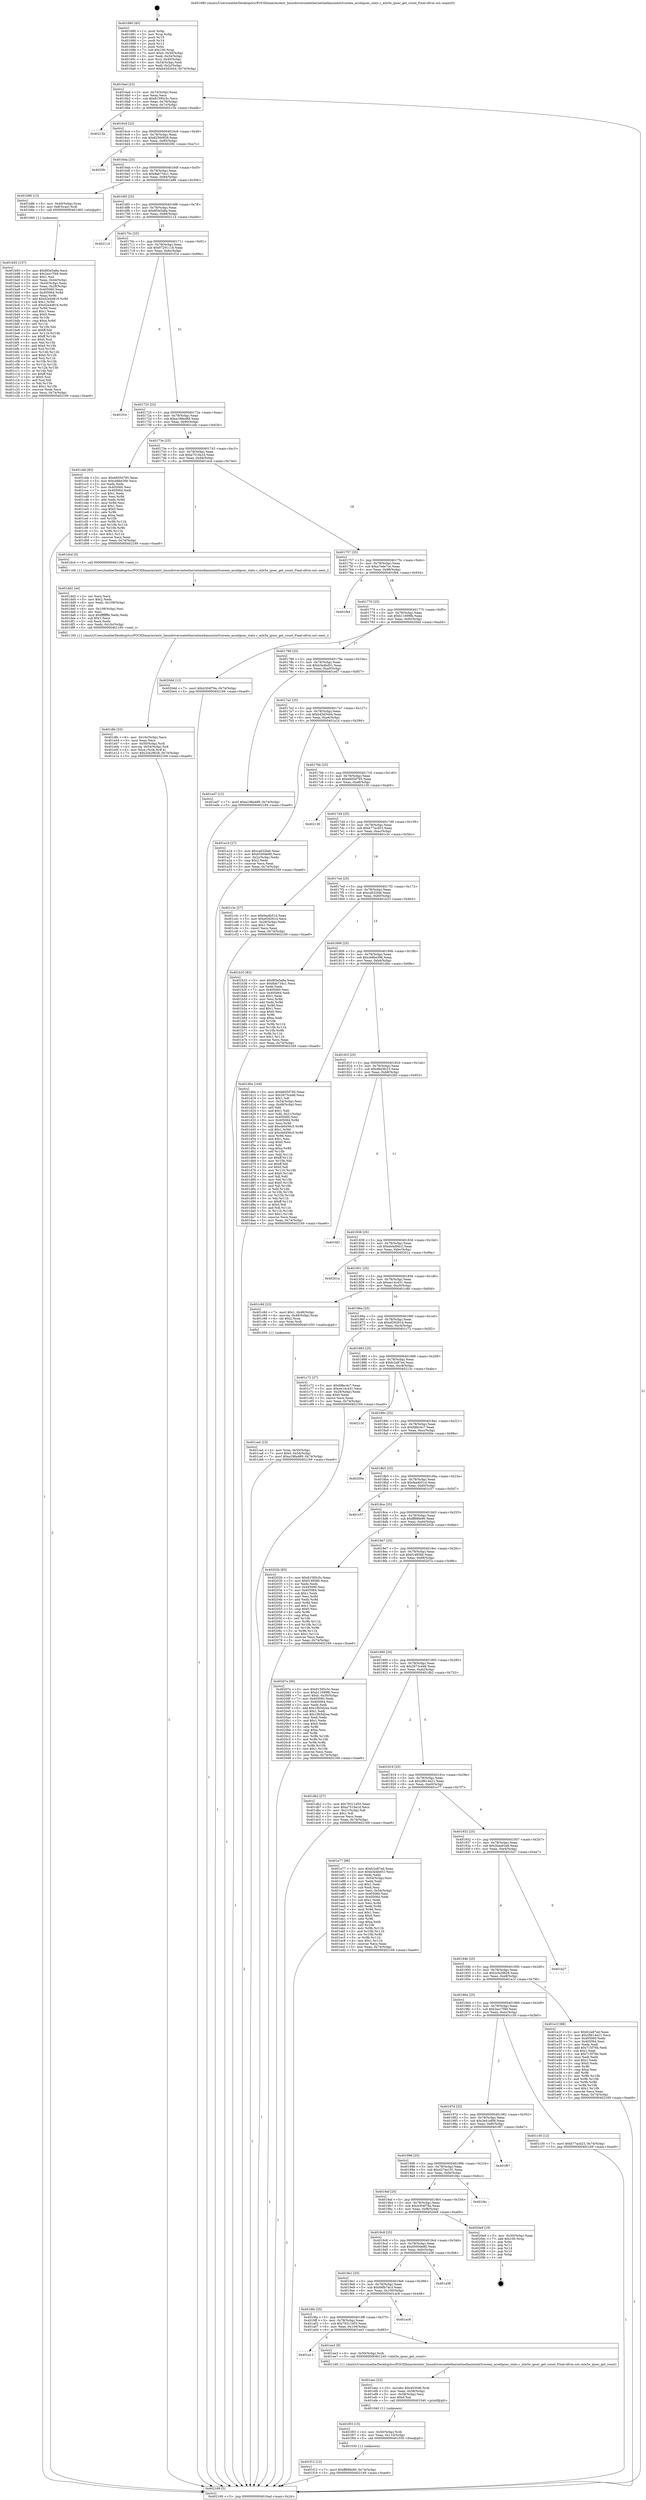 digraph "0x401680" {
  label = "0x401680 (/mnt/c/Users/mathe/Desktop/tcc/POCII/binaries/extr_linuxdriversnetethernetmellanoxmlx5coreen_accelipsec_stats.c_mlx5e_ipsec_get_count_Final-ollvm.out::main(0))"
  labelloc = "t"
  node[shape=record]

  Entry [label="",width=0.3,height=0.3,shape=circle,fillcolor=black,style=filled]
  "0x4016ad" [label="{
     0x4016ad [23]\l
     | [instrs]\l
     &nbsp;&nbsp;0x4016ad \<+3\>: mov -0x74(%rbp),%eax\l
     &nbsp;&nbsp;0x4016b0 \<+2\>: mov %eax,%ecx\l
     &nbsp;&nbsp;0x4016b2 \<+6\>: sub $0x81595c5c,%ecx\l
     &nbsp;&nbsp;0x4016b8 \<+3\>: mov %eax,-0x78(%rbp)\l
     &nbsp;&nbsp;0x4016bb \<+3\>: mov %ecx,-0x7c(%rbp)\l
     &nbsp;&nbsp;0x4016be \<+6\>: je 000000000040215b \<main+0xadb\>\l
  }"]
  "0x40215b" [label="{
     0x40215b\l
  }", style=dashed]
  "0x4016c4" [label="{
     0x4016c4 [22]\l
     | [instrs]\l
     &nbsp;&nbsp;0x4016c4 \<+5\>: jmp 00000000004016c9 \<main+0x49\>\l
     &nbsp;&nbsp;0x4016c9 \<+3\>: mov -0x78(%rbp),%eax\l
     &nbsp;&nbsp;0x4016cc \<+5\>: sub $0x82560828,%eax\l
     &nbsp;&nbsp;0x4016d1 \<+3\>: mov %eax,-0x80(%rbp)\l
     &nbsp;&nbsp;0x4016d4 \<+6\>: je 00000000004020fc \<main+0xa7c\>\l
  }"]
  Exit [label="",width=0.3,height=0.3,shape=circle,fillcolor=black,style=filled,peripheries=2]
  "0x4020fc" [label="{
     0x4020fc\l
  }", style=dashed]
  "0x4016da" [label="{
     0x4016da [25]\l
     | [instrs]\l
     &nbsp;&nbsp;0x4016da \<+5\>: jmp 00000000004016df \<main+0x5f\>\l
     &nbsp;&nbsp;0x4016df \<+3\>: mov -0x78(%rbp),%eax\l
     &nbsp;&nbsp;0x4016e2 \<+5\>: sub $0x8ab734c1,%eax\l
     &nbsp;&nbsp;0x4016e7 \<+6\>: mov %eax,-0x84(%rbp)\l
     &nbsp;&nbsp;0x4016ed \<+6\>: je 0000000000401b86 \<main+0x506\>\l
  }"]
  "0x401f12" [label="{
     0x401f12 [12]\l
     | [instrs]\l
     &nbsp;&nbsp;0x401f12 \<+7\>: movl $0xff888e90,-0x74(%rbp)\l
     &nbsp;&nbsp;0x401f19 \<+5\>: jmp 0000000000402169 \<main+0xae9\>\l
  }"]
  "0x401b86" [label="{
     0x401b86 [13]\l
     | [instrs]\l
     &nbsp;&nbsp;0x401b86 \<+4\>: mov -0x40(%rbp),%rax\l
     &nbsp;&nbsp;0x401b8a \<+4\>: mov 0x8(%rax),%rdi\l
     &nbsp;&nbsp;0x401b8e \<+5\>: call 0000000000401060 \<atoi@plt\>\l
     | [calls]\l
     &nbsp;&nbsp;0x401060 \{1\} (unknown)\l
  }"]
  "0x4016f3" [label="{
     0x4016f3 [25]\l
     | [instrs]\l
     &nbsp;&nbsp;0x4016f3 \<+5\>: jmp 00000000004016f8 \<main+0x78\>\l
     &nbsp;&nbsp;0x4016f8 \<+3\>: mov -0x78(%rbp),%eax\l
     &nbsp;&nbsp;0x4016fb \<+5\>: sub $0x8f3e5a8a,%eax\l
     &nbsp;&nbsp;0x401700 \<+6\>: mov %eax,-0x88(%rbp)\l
     &nbsp;&nbsp;0x401706 \<+6\>: je 0000000000402114 \<main+0xa94\>\l
  }"]
  "0x401f03" [label="{
     0x401f03 [15]\l
     | [instrs]\l
     &nbsp;&nbsp;0x401f03 \<+4\>: mov -0x50(%rbp),%rdi\l
     &nbsp;&nbsp;0x401f07 \<+6\>: mov %eax,-0x110(%rbp)\l
     &nbsp;&nbsp;0x401f0d \<+5\>: call 0000000000401030 \<free@plt\>\l
     | [calls]\l
     &nbsp;&nbsp;0x401030 \{1\} (unknown)\l
  }"]
  "0x402114" [label="{
     0x402114\l
  }", style=dashed]
  "0x40170c" [label="{
     0x40170c [25]\l
     | [instrs]\l
     &nbsp;&nbsp;0x40170c \<+5\>: jmp 0000000000401711 \<main+0x91\>\l
     &nbsp;&nbsp;0x401711 \<+3\>: mov -0x78(%rbp),%eax\l
     &nbsp;&nbsp;0x401714 \<+5\>: sub $0x97291118,%eax\l
     &nbsp;&nbsp;0x401719 \<+6\>: mov %eax,-0x8c(%rbp)\l
     &nbsp;&nbsp;0x40171f \<+6\>: je 0000000000401f1e \<main+0x89e\>\l
  }"]
  "0x401eec" [label="{
     0x401eec [23]\l
     | [instrs]\l
     &nbsp;&nbsp;0x401eec \<+10\>: movabs $0x4030d6,%rdi\l
     &nbsp;&nbsp;0x401ef6 \<+3\>: mov %eax,-0x58(%rbp)\l
     &nbsp;&nbsp;0x401ef9 \<+3\>: mov -0x58(%rbp),%esi\l
     &nbsp;&nbsp;0x401efc \<+2\>: mov $0x0,%al\l
     &nbsp;&nbsp;0x401efe \<+5\>: call 0000000000401040 \<printf@plt\>\l
     | [calls]\l
     &nbsp;&nbsp;0x401040 \{1\} (unknown)\l
  }"]
  "0x401f1e" [label="{
     0x401f1e\l
  }", style=dashed]
  "0x401725" [label="{
     0x401725 [25]\l
     | [instrs]\l
     &nbsp;&nbsp;0x401725 \<+5\>: jmp 000000000040172a \<main+0xaa\>\l
     &nbsp;&nbsp;0x40172a \<+3\>: mov -0x78(%rbp),%eax\l
     &nbsp;&nbsp;0x40172d \<+5\>: sub $0xa198a489,%eax\l
     &nbsp;&nbsp;0x401732 \<+6\>: mov %eax,-0x90(%rbp)\l
     &nbsp;&nbsp;0x401738 \<+6\>: je 0000000000401cbb \<main+0x63b\>\l
  }"]
  "0x401a13" [label="{
     0x401a13\l
  }", style=dashed]
  "0x401cbb" [label="{
     0x401cbb [83]\l
     | [instrs]\l
     &nbsp;&nbsp;0x401cbb \<+5\>: mov $0xb605d785,%eax\l
     &nbsp;&nbsp;0x401cc0 \<+5\>: mov $0xcb8be39b,%ecx\l
     &nbsp;&nbsp;0x401cc5 \<+2\>: xor %edx,%edx\l
     &nbsp;&nbsp;0x401cc7 \<+7\>: mov 0x405060,%esi\l
     &nbsp;&nbsp;0x401cce \<+7\>: mov 0x405064,%edi\l
     &nbsp;&nbsp;0x401cd5 \<+3\>: sub $0x1,%edx\l
     &nbsp;&nbsp;0x401cd8 \<+3\>: mov %esi,%r8d\l
     &nbsp;&nbsp;0x401cdb \<+3\>: add %edx,%r8d\l
     &nbsp;&nbsp;0x401cde \<+4\>: imul %r8d,%esi\l
     &nbsp;&nbsp;0x401ce2 \<+3\>: and $0x1,%esi\l
     &nbsp;&nbsp;0x401ce5 \<+3\>: cmp $0x0,%esi\l
     &nbsp;&nbsp;0x401ce8 \<+4\>: sete %r9b\l
     &nbsp;&nbsp;0x401cec \<+3\>: cmp $0xa,%edi\l
     &nbsp;&nbsp;0x401cef \<+4\>: setl %r10b\l
     &nbsp;&nbsp;0x401cf3 \<+3\>: mov %r9b,%r11b\l
     &nbsp;&nbsp;0x401cf6 \<+3\>: and %r10b,%r11b\l
     &nbsp;&nbsp;0x401cf9 \<+3\>: xor %r10b,%r9b\l
     &nbsp;&nbsp;0x401cfc \<+3\>: or %r9b,%r11b\l
     &nbsp;&nbsp;0x401cff \<+4\>: test $0x1,%r11b\l
     &nbsp;&nbsp;0x401d03 \<+3\>: cmovne %ecx,%eax\l
     &nbsp;&nbsp;0x401d06 \<+3\>: mov %eax,-0x74(%rbp)\l
     &nbsp;&nbsp;0x401d09 \<+5\>: jmp 0000000000402169 \<main+0xae9\>\l
  }"]
  "0x40173e" [label="{
     0x40173e [25]\l
     | [instrs]\l
     &nbsp;&nbsp;0x40173e \<+5\>: jmp 0000000000401743 \<main+0xc3\>\l
     &nbsp;&nbsp;0x401743 \<+3\>: mov -0x78(%rbp),%eax\l
     &nbsp;&nbsp;0x401746 \<+5\>: sub $0xa7519a1d,%eax\l
     &nbsp;&nbsp;0x40174b \<+6\>: mov %eax,-0x94(%rbp)\l
     &nbsp;&nbsp;0x401751 \<+6\>: je 0000000000401dcd \<main+0x74d\>\l
  }"]
  "0x401ee3" [label="{
     0x401ee3 [9]\l
     | [instrs]\l
     &nbsp;&nbsp;0x401ee3 \<+4\>: mov -0x50(%rbp),%rdi\l
     &nbsp;&nbsp;0x401ee7 \<+5\>: call 0000000000401240 \<mlx5e_ipsec_get_count\>\l
     | [calls]\l
     &nbsp;&nbsp;0x401240 \{1\} (/mnt/c/Users/mathe/Desktop/tcc/POCII/binaries/extr_linuxdriversnetethernetmellanoxmlx5coreen_accelipsec_stats.c_mlx5e_ipsec_get_count_Final-ollvm.out::mlx5e_ipsec_get_count)\l
  }"]
  "0x401dcd" [label="{
     0x401dcd [5]\l
     | [instrs]\l
     &nbsp;&nbsp;0x401dcd \<+5\>: call 0000000000401160 \<next_i\>\l
     | [calls]\l
     &nbsp;&nbsp;0x401160 \{1\} (/mnt/c/Users/mathe/Desktop/tcc/POCII/binaries/extr_linuxdriversnetethernetmellanoxmlx5coreen_accelipsec_stats.c_mlx5e_ipsec_get_count_Final-ollvm.out::next_i)\l
  }"]
  "0x401757" [label="{
     0x401757 [25]\l
     | [instrs]\l
     &nbsp;&nbsp;0x401757 \<+5\>: jmp 000000000040175c \<main+0xdc\>\l
     &nbsp;&nbsp;0x40175c \<+3\>: mov -0x78(%rbp),%eax\l
     &nbsp;&nbsp;0x40175f \<+5\>: sub $0xa7ede7ce,%eax\l
     &nbsp;&nbsp;0x401764 \<+6\>: mov %eax,-0x98(%rbp)\l
     &nbsp;&nbsp;0x40176a \<+6\>: je 0000000000401fb4 \<main+0x934\>\l
  }"]
  "0x4019fa" [label="{
     0x4019fa [25]\l
     | [instrs]\l
     &nbsp;&nbsp;0x4019fa \<+5\>: jmp 00000000004019ff \<main+0x37f\>\l
     &nbsp;&nbsp;0x4019ff \<+3\>: mov -0x78(%rbp),%eax\l
     &nbsp;&nbsp;0x401a02 \<+5\>: sub $0x79311d55,%eax\l
     &nbsp;&nbsp;0x401a07 \<+6\>: mov %eax,-0x104(%rbp)\l
     &nbsp;&nbsp;0x401a0d \<+6\>: je 0000000000401ee3 \<main+0x863\>\l
  }"]
  "0x401fb4" [label="{
     0x401fb4\l
  }", style=dashed]
  "0x401770" [label="{
     0x401770 [25]\l
     | [instrs]\l
     &nbsp;&nbsp;0x401770 \<+5\>: jmp 0000000000401775 \<main+0xf5\>\l
     &nbsp;&nbsp;0x401775 \<+3\>: mov -0x78(%rbp),%eax\l
     &nbsp;&nbsp;0x401778 \<+5\>: sub $0xb11699fb,%eax\l
     &nbsp;&nbsp;0x40177d \<+6\>: mov %eax,-0x9c(%rbp)\l
     &nbsp;&nbsp;0x401783 \<+6\>: je 00000000004020dd \<main+0xa5d\>\l
  }"]
  "0x401ac8" [label="{
     0x401ac8\l
  }", style=dashed]
  "0x4020dd" [label="{
     0x4020dd [12]\l
     | [instrs]\l
     &nbsp;&nbsp;0x4020dd \<+7\>: movl $0x4304f78a,-0x74(%rbp)\l
     &nbsp;&nbsp;0x4020e4 \<+5\>: jmp 0000000000402169 \<main+0xae9\>\l
  }"]
  "0x401789" [label="{
     0x401789 [25]\l
     | [instrs]\l
     &nbsp;&nbsp;0x401789 \<+5\>: jmp 000000000040178e \<main+0x10e\>\l
     &nbsp;&nbsp;0x40178e \<+3\>: mov -0x78(%rbp),%eax\l
     &nbsp;&nbsp;0x401791 \<+5\>: sub $0xb3e4bd51,%eax\l
     &nbsp;&nbsp;0x401796 \<+6\>: mov %eax,-0xa0(%rbp)\l
     &nbsp;&nbsp;0x40179c \<+6\>: je 0000000000401ed7 \<main+0x857\>\l
  }"]
  "0x4019e1" [label="{
     0x4019e1 [25]\l
     | [instrs]\l
     &nbsp;&nbsp;0x4019e1 \<+5\>: jmp 00000000004019e6 \<main+0x366\>\l
     &nbsp;&nbsp;0x4019e6 \<+3\>: mov -0x78(%rbp),%eax\l
     &nbsp;&nbsp;0x4019e9 \<+5\>: sub $0x66fb74c3,%eax\l
     &nbsp;&nbsp;0x4019ee \<+6\>: mov %eax,-0x100(%rbp)\l
     &nbsp;&nbsp;0x4019f4 \<+6\>: je 0000000000401ac8 \<main+0x448\>\l
  }"]
  "0x401ed7" [label="{
     0x401ed7 [12]\l
     | [instrs]\l
     &nbsp;&nbsp;0x401ed7 \<+7\>: movl $0xa198a489,-0x74(%rbp)\l
     &nbsp;&nbsp;0x401ede \<+5\>: jmp 0000000000402169 \<main+0xae9\>\l
  }"]
  "0x4017a2" [label="{
     0x4017a2 [25]\l
     | [instrs]\l
     &nbsp;&nbsp;0x4017a2 \<+5\>: jmp 00000000004017a7 \<main+0x127\>\l
     &nbsp;&nbsp;0x4017a7 \<+3\>: mov -0x78(%rbp),%eax\l
     &nbsp;&nbsp;0x4017aa \<+5\>: sub $0xb43d3444,%eax\l
     &nbsp;&nbsp;0x4017af \<+6\>: mov %eax,-0xa4(%rbp)\l
     &nbsp;&nbsp;0x4017b5 \<+6\>: je 0000000000401a1d \<main+0x39d\>\l
  }"]
  "0x401a38" [label="{
     0x401a38\l
  }", style=dashed]
  "0x401a1d" [label="{
     0x401a1d [27]\l
     | [instrs]\l
     &nbsp;&nbsp;0x401a1d \<+5\>: mov $0xca632fa6,%eax\l
     &nbsp;&nbsp;0x401a22 \<+5\>: mov $0x6500de80,%ecx\l
     &nbsp;&nbsp;0x401a27 \<+3\>: mov -0x2c(%rbp),%edx\l
     &nbsp;&nbsp;0x401a2a \<+3\>: cmp $0x2,%edx\l
     &nbsp;&nbsp;0x401a2d \<+3\>: cmovne %ecx,%eax\l
     &nbsp;&nbsp;0x401a30 \<+3\>: mov %eax,-0x74(%rbp)\l
     &nbsp;&nbsp;0x401a33 \<+5\>: jmp 0000000000402169 \<main+0xae9\>\l
  }"]
  "0x4017bb" [label="{
     0x4017bb [25]\l
     | [instrs]\l
     &nbsp;&nbsp;0x4017bb \<+5\>: jmp 00000000004017c0 \<main+0x140\>\l
     &nbsp;&nbsp;0x4017c0 \<+3\>: mov -0x78(%rbp),%eax\l
     &nbsp;&nbsp;0x4017c3 \<+5\>: sub $0xb605d785,%eax\l
     &nbsp;&nbsp;0x4017c8 \<+6\>: mov %eax,-0xa8(%rbp)\l
     &nbsp;&nbsp;0x4017ce \<+6\>: je 0000000000402130 \<main+0xab0\>\l
  }"]
  "0x402169" [label="{
     0x402169 [5]\l
     | [instrs]\l
     &nbsp;&nbsp;0x402169 \<+5\>: jmp 00000000004016ad \<main+0x2d\>\l
  }"]
  "0x401680" [label="{
     0x401680 [45]\l
     | [instrs]\l
     &nbsp;&nbsp;0x401680 \<+1\>: push %rbp\l
     &nbsp;&nbsp;0x401681 \<+3\>: mov %rsp,%rbp\l
     &nbsp;&nbsp;0x401684 \<+2\>: push %r15\l
     &nbsp;&nbsp;0x401686 \<+2\>: push %r14\l
     &nbsp;&nbsp;0x401688 \<+2\>: push %r12\l
     &nbsp;&nbsp;0x40168a \<+1\>: push %rbx\l
     &nbsp;&nbsp;0x40168b \<+7\>: sub $0x100,%rsp\l
     &nbsp;&nbsp;0x401692 \<+7\>: movl $0x0,-0x30(%rbp)\l
     &nbsp;&nbsp;0x401699 \<+3\>: mov %edi,-0x34(%rbp)\l
     &nbsp;&nbsp;0x40169c \<+4\>: mov %rsi,-0x40(%rbp)\l
     &nbsp;&nbsp;0x4016a0 \<+3\>: mov -0x34(%rbp),%edi\l
     &nbsp;&nbsp;0x4016a3 \<+3\>: mov %edi,-0x2c(%rbp)\l
     &nbsp;&nbsp;0x4016a6 \<+7\>: movl $0xb43d3444,-0x74(%rbp)\l
  }"]
  "0x4019c8" [label="{
     0x4019c8 [25]\l
     | [instrs]\l
     &nbsp;&nbsp;0x4019c8 \<+5\>: jmp 00000000004019cd \<main+0x34d\>\l
     &nbsp;&nbsp;0x4019cd \<+3\>: mov -0x78(%rbp),%eax\l
     &nbsp;&nbsp;0x4019d0 \<+5\>: sub $0x6500de80,%eax\l
     &nbsp;&nbsp;0x4019d5 \<+6\>: mov %eax,-0xfc(%rbp)\l
     &nbsp;&nbsp;0x4019db \<+6\>: je 0000000000401a38 \<main+0x3b8\>\l
  }"]
  "0x402130" [label="{
     0x402130\l
  }", style=dashed]
  "0x4017d4" [label="{
     0x4017d4 [25]\l
     | [instrs]\l
     &nbsp;&nbsp;0x4017d4 \<+5\>: jmp 00000000004017d9 \<main+0x159\>\l
     &nbsp;&nbsp;0x4017d9 \<+3\>: mov -0x78(%rbp),%eax\l
     &nbsp;&nbsp;0x4017dc \<+5\>: sub $0xb77acd23,%eax\l
     &nbsp;&nbsp;0x4017e1 \<+6\>: mov %eax,-0xac(%rbp)\l
     &nbsp;&nbsp;0x4017e7 \<+6\>: je 0000000000401c3c \<main+0x5bc\>\l
  }"]
  "0x4020e9" [label="{
     0x4020e9 [19]\l
     | [instrs]\l
     &nbsp;&nbsp;0x4020e9 \<+3\>: mov -0x30(%rbp),%eax\l
     &nbsp;&nbsp;0x4020ec \<+7\>: add $0x100,%rsp\l
     &nbsp;&nbsp;0x4020f3 \<+1\>: pop %rbx\l
     &nbsp;&nbsp;0x4020f4 \<+2\>: pop %r12\l
     &nbsp;&nbsp;0x4020f6 \<+2\>: pop %r14\l
     &nbsp;&nbsp;0x4020f8 \<+2\>: pop %r15\l
     &nbsp;&nbsp;0x4020fa \<+1\>: pop %rbp\l
     &nbsp;&nbsp;0x4020fb \<+1\>: ret\l
  }"]
  "0x401c3c" [label="{
     0x401c3c [27]\l
     | [instrs]\l
     &nbsp;&nbsp;0x401c3c \<+5\>: mov $0xfea4b51d,%eax\l
     &nbsp;&nbsp;0x401c41 \<+5\>: mov $0xef26261d,%ecx\l
     &nbsp;&nbsp;0x401c46 \<+3\>: mov -0x28(%rbp),%edx\l
     &nbsp;&nbsp;0x401c49 \<+3\>: cmp $0x1,%edx\l
     &nbsp;&nbsp;0x401c4c \<+3\>: cmovl %ecx,%eax\l
     &nbsp;&nbsp;0x401c4f \<+3\>: mov %eax,-0x74(%rbp)\l
     &nbsp;&nbsp;0x401c52 \<+5\>: jmp 0000000000402169 \<main+0xae9\>\l
  }"]
  "0x4017ed" [label="{
     0x4017ed [25]\l
     | [instrs]\l
     &nbsp;&nbsp;0x4017ed \<+5\>: jmp 00000000004017f2 \<main+0x172\>\l
     &nbsp;&nbsp;0x4017f2 \<+3\>: mov -0x78(%rbp),%eax\l
     &nbsp;&nbsp;0x4017f5 \<+5\>: sub $0xca632fa6,%eax\l
     &nbsp;&nbsp;0x4017fa \<+6\>: mov %eax,-0xb0(%rbp)\l
     &nbsp;&nbsp;0x401800 \<+6\>: je 0000000000401b33 \<main+0x4b3\>\l
  }"]
  "0x4019af" [label="{
     0x4019af [25]\l
     | [instrs]\l
     &nbsp;&nbsp;0x4019af \<+5\>: jmp 00000000004019b4 \<main+0x334\>\l
     &nbsp;&nbsp;0x4019b4 \<+3\>: mov -0x78(%rbp),%eax\l
     &nbsp;&nbsp;0x4019b7 \<+5\>: sub $0x4304f78a,%eax\l
     &nbsp;&nbsp;0x4019bc \<+6\>: mov %eax,-0xf8(%rbp)\l
     &nbsp;&nbsp;0x4019c2 \<+6\>: je 00000000004020e9 \<main+0xa69\>\l
  }"]
  "0x401b33" [label="{
     0x401b33 [83]\l
     | [instrs]\l
     &nbsp;&nbsp;0x401b33 \<+5\>: mov $0x8f3e5a8a,%eax\l
     &nbsp;&nbsp;0x401b38 \<+5\>: mov $0x8ab734c1,%ecx\l
     &nbsp;&nbsp;0x401b3d \<+2\>: xor %edx,%edx\l
     &nbsp;&nbsp;0x401b3f \<+7\>: mov 0x405060,%esi\l
     &nbsp;&nbsp;0x401b46 \<+7\>: mov 0x405064,%edi\l
     &nbsp;&nbsp;0x401b4d \<+3\>: sub $0x1,%edx\l
     &nbsp;&nbsp;0x401b50 \<+3\>: mov %esi,%r8d\l
     &nbsp;&nbsp;0x401b53 \<+3\>: add %edx,%r8d\l
     &nbsp;&nbsp;0x401b56 \<+4\>: imul %r8d,%esi\l
     &nbsp;&nbsp;0x401b5a \<+3\>: and $0x1,%esi\l
     &nbsp;&nbsp;0x401b5d \<+3\>: cmp $0x0,%esi\l
     &nbsp;&nbsp;0x401b60 \<+4\>: sete %r9b\l
     &nbsp;&nbsp;0x401b64 \<+3\>: cmp $0xa,%edi\l
     &nbsp;&nbsp;0x401b67 \<+4\>: setl %r10b\l
     &nbsp;&nbsp;0x401b6b \<+3\>: mov %r9b,%r11b\l
     &nbsp;&nbsp;0x401b6e \<+3\>: and %r10b,%r11b\l
     &nbsp;&nbsp;0x401b71 \<+3\>: xor %r10b,%r9b\l
     &nbsp;&nbsp;0x401b74 \<+3\>: or %r9b,%r11b\l
     &nbsp;&nbsp;0x401b77 \<+4\>: test $0x1,%r11b\l
     &nbsp;&nbsp;0x401b7b \<+3\>: cmovne %ecx,%eax\l
     &nbsp;&nbsp;0x401b7e \<+3\>: mov %eax,-0x74(%rbp)\l
     &nbsp;&nbsp;0x401b81 \<+5\>: jmp 0000000000402169 \<main+0xae9\>\l
  }"]
  "0x401806" [label="{
     0x401806 [25]\l
     | [instrs]\l
     &nbsp;&nbsp;0x401806 \<+5\>: jmp 000000000040180b \<main+0x18b\>\l
     &nbsp;&nbsp;0x40180b \<+3\>: mov -0x78(%rbp),%eax\l
     &nbsp;&nbsp;0x40180e \<+5\>: sub $0xcb8be39b,%eax\l
     &nbsp;&nbsp;0x401813 \<+6\>: mov %eax,-0xb4(%rbp)\l
     &nbsp;&nbsp;0x401819 \<+6\>: je 0000000000401d0e \<main+0x68e\>\l
  }"]
  "0x401b93" [label="{
     0x401b93 [157]\l
     | [instrs]\l
     &nbsp;&nbsp;0x401b93 \<+5\>: mov $0x8f3e5a8a,%ecx\l
     &nbsp;&nbsp;0x401b98 \<+5\>: mov $0x2ecc7f49,%edx\l
     &nbsp;&nbsp;0x401b9d \<+3\>: mov $0x1,%sil\l
     &nbsp;&nbsp;0x401ba0 \<+3\>: mov %eax,-0x44(%rbp)\l
     &nbsp;&nbsp;0x401ba3 \<+3\>: mov -0x44(%rbp),%eax\l
     &nbsp;&nbsp;0x401ba6 \<+3\>: mov %eax,-0x28(%rbp)\l
     &nbsp;&nbsp;0x401ba9 \<+7\>: mov 0x405060,%eax\l
     &nbsp;&nbsp;0x401bb0 \<+8\>: mov 0x405064,%r8d\l
     &nbsp;&nbsp;0x401bb8 \<+3\>: mov %eax,%r9d\l
     &nbsp;&nbsp;0x401bbb \<+7\>: add $0xd2e4d816,%r9d\l
     &nbsp;&nbsp;0x401bc2 \<+4\>: sub $0x1,%r9d\l
     &nbsp;&nbsp;0x401bc6 \<+7\>: sub $0xd2e4d816,%r9d\l
     &nbsp;&nbsp;0x401bcd \<+4\>: imul %r9d,%eax\l
     &nbsp;&nbsp;0x401bd1 \<+3\>: and $0x1,%eax\l
     &nbsp;&nbsp;0x401bd4 \<+3\>: cmp $0x0,%eax\l
     &nbsp;&nbsp;0x401bd7 \<+4\>: sete %r10b\l
     &nbsp;&nbsp;0x401bdb \<+4\>: cmp $0xa,%r8d\l
     &nbsp;&nbsp;0x401bdf \<+4\>: setl %r11b\l
     &nbsp;&nbsp;0x401be3 \<+3\>: mov %r10b,%bl\l
     &nbsp;&nbsp;0x401be6 \<+3\>: xor $0xff,%bl\l
     &nbsp;&nbsp;0x401be9 \<+3\>: mov %r11b,%r14b\l
     &nbsp;&nbsp;0x401bec \<+4\>: xor $0xff,%r14b\l
     &nbsp;&nbsp;0x401bf0 \<+4\>: xor $0x0,%sil\l
     &nbsp;&nbsp;0x401bf4 \<+3\>: mov %bl,%r15b\l
     &nbsp;&nbsp;0x401bf7 \<+4\>: and $0x0,%r15b\l
     &nbsp;&nbsp;0x401bfb \<+3\>: and %sil,%r10b\l
     &nbsp;&nbsp;0x401bfe \<+3\>: mov %r14b,%r12b\l
     &nbsp;&nbsp;0x401c01 \<+4\>: and $0x0,%r12b\l
     &nbsp;&nbsp;0x401c05 \<+3\>: and %sil,%r11b\l
     &nbsp;&nbsp;0x401c08 \<+3\>: or %r10b,%r15b\l
     &nbsp;&nbsp;0x401c0b \<+3\>: or %r11b,%r12b\l
     &nbsp;&nbsp;0x401c0e \<+3\>: xor %r12b,%r15b\l
     &nbsp;&nbsp;0x401c11 \<+3\>: or %r14b,%bl\l
     &nbsp;&nbsp;0x401c14 \<+3\>: xor $0xff,%bl\l
     &nbsp;&nbsp;0x401c17 \<+4\>: or $0x0,%sil\l
     &nbsp;&nbsp;0x401c1b \<+3\>: and %sil,%bl\l
     &nbsp;&nbsp;0x401c1e \<+3\>: or %bl,%r15b\l
     &nbsp;&nbsp;0x401c21 \<+4\>: test $0x1,%r15b\l
     &nbsp;&nbsp;0x401c25 \<+3\>: cmovne %edx,%ecx\l
     &nbsp;&nbsp;0x401c28 \<+3\>: mov %ecx,-0x74(%rbp)\l
     &nbsp;&nbsp;0x401c2b \<+5\>: jmp 0000000000402169 \<main+0xae9\>\l
  }"]
  "0x401f4c" [label="{
     0x401f4c\l
  }", style=dashed]
  "0x401d0e" [label="{
     0x401d0e [164]\l
     | [instrs]\l
     &nbsp;&nbsp;0x401d0e \<+5\>: mov $0xb605d785,%eax\l
     &nbsp;&nbsp;0x401d13 \<+5\>: mov $0x2673c446,%ecx\l
     &nbsp;&nbsp;0x401d18 \<+2\>: mov $0x1,%dl\l
     &nbsp;&nbsp;0x401d1a \<+3\>: mov -0x54(%rbp),%esi\l
     &nbsp;&nbsp;0x401d1d \<+3\>: cmp -0x48(%rbp),%esi\l
     &nbsp;&nbsp;0x401d20 \<+4\>: setl %dil\l
     &nbsp;&nbsp;0x401d24 \<+4\>: and $0x1,%dil\l
     &nbsp;&nbsp;0x401d28 \<+4\>: mov %dil,-0x21(%rbp)\l
     &nbsp;&nbsp;0x401d2c \<+7\>: mov 0x405060,%esi\l
     &nbsp;&nbsp;0x401d33 \<+8\>: mov 0x405064,%r8d\l
     &nbsp;&nbsp;0x401d3b \<+3\>: mov %esi,%r9d\l
     &nbsp;&nbsp;0x401d3e \<+7\>: add $0xcb6456c5,%r9d\l
     &nbsp;&nbsp;0x401d45 \<+4\>: sub $0x1,%r9d\l
     &nbsp;&nbsp;0x401d49 \<+7\>: sub $0xcb6456c5,%r9d\l
     &nbsp;&nbsp;0x401d50 \<+4\>: imul %r9d,%esi\l
     &nbsp;&nbsp;0x401d54 \<+3\>: and $0x1,%esi\l
     &nbsp;&nbsp;0x401d57 \<+3\>: cmp $0x0,%esi\l
     &nbsp;&nbsp;0x401d5a \<+4\>: sete %dil\l
     &nbsp;&nbsp;0x401d5e \<+4\>: cmp $0xa,%r8d\l
     &nbsp;&nbsp;0x401d62 \<+4\>: setl %r10b\l
     &nbsp;&nbsp;0x401d66 \<+3\>: mov %dil,%r11b\l
     &nbsp;&nbsp;0x401d69 \<+4\>: xor $0xff,%r11b\l
     &nbsp;&nbsp;0x401d6d \<+3\>: mov %r10b,%bl\l
     &nbsp;&nbsp;0x401d70 \<+3\>: xor $0xff,%bl\l
     &nbsp;&nbsp;0x401d73 \<+3\>: xor $0x0,%dl\l
     &nbsp;&nbsp;0x401d76 \<+3\>: mov %r11b,%r14b\l
     &nbsp;&nbsp;0x401d79 \<+4\>: and $0x0,%r14b\l
     &nbsp;&nbsp;0x401d7d \<+3\>: and %dl,%dil\l
     &nbsp;&nbsp;0x401d80 \<+3\>: mov %bl,%r15b\l
     &nbsp;&nbsp;0x401d83 \<+4\>: and $0x0,%r15b\l
     &nbsp;&nbsp;0x401d87 \<+3\>: and %dl,%r10b\l
     &nbsp;&nbsp;0x401d8a \<+3\>: or %dil,%r14b\l
     &nbsp;&nbsp;0x401d8d \<+3\>: or %r10b,%r15b\l
     &nbsp;&nbsp;0x401d90 \<+3\>: xor %r15b,%r14b\l
     &nbsp;&nbsp;0x401d93 \<+3\>: or %bl,%r11b\l
     &nbsp;&nbsp;0x401d96 \<+4\>: xor $0xff,%r11b\l
     &nbsp;&nbsp;0x401d9a \<+3\>: or $0x0,%dl\l
     &nbsp;&nbsp;0x401d9d \<+3\>: and %dl,%r11b\l
     &nbsp;&nbsp;0x401da0 \<+3\>: or %r11b,%r14b\l
     &nbsp;&nbsp;0x401da3 \<+4\>: test $0x1,%r14b\l
     &nbsp;&nbsp;0x401da7 \<+3\>: cmovne %ecx,%eax\l
     &nbsp;&nbsp;0x401daa \<+3\>: mov %eax,-0x74(%rbp)\l
     &nbsp;&nbsp;0x401dad \<+5\>: jmp 0000000000402169 \<main+0xae9\>\l
  }"]
  "0x40181f" [label="{
     0x40181f [25]\l
     | [instrs]\l
     &nbsp;&nbsp;0x40181f \<+5\>: jmp 0000000000401824 \<main+0x1a4\>\l
     &nbsp;&nbsp;0x401824 \<+3\>: mov -0x78(%rbp),%eax\l
     &nbsp;&nbsp;0x401827 \<+5\>: sub $0xd6d3fc23,%eax\l
     &nbsp;&nbsp;0x40182c \<+6\>: mov %eax,-0xb8(%rbp)\l
     &nbsp;&nbsp;0x401832 \<+6\>: je 0000000000401fd3 \<main+0x953\>\l
  }"]
  "0x401996" [label="{
     0x401996 [25]\l
     | [instrs]\l
     &nbsp;&nbsp;0x401996 \<+5\>: jmp 000000000040199b \<main+0x31b\>\l
     &nbsp;&nbsp;0x40199b \<+3\>: mov -0x78(%rbp),%eax\l
     &nbsp;&nbsp;0x40199e \<+5\>: sub $0x427ee191,%eax\l
     &nbsp;&nbsp;0x4019a3 \<+6\>: mov %eax,-0xf4(%rbp)\l
     &nbsp;&nbsp;0x4019a9 \<+6\>: je 0000000000401f4c \<main+0x8cc\>\l
  }"]
  "0x401fd3" [label="{
     0x401fd3\l
  }", style=dashed]
  "0x401838" [label="{
     0x401838 [25]\l
     | [instrs]\l
     &nbsp;&nbsp;0x401838 \<+5\>: jmp 000000000040183d \<main+0x1bd\>\l
     &nbsp;&nbsp;0x40183d \<+3\>: mov -0x78(%rbp),%eax\l
     &nbsp;&nbsp;0x401840 \<+5\>: sub $0xeb4d9dc2,%eax\l
     &nbsp;&nbsp;0x401845 \<+6\>: mov %eax,-0xbc(%rbp)\l
     &nbsp;&nbsp;0x40184b \<+6\>: je 000000000040201a \<main+0x99a\>\l
  }"]
  "0x401f67" [label="{
     0x401f67\l
  }", style=dashed]
  "0x40201a" [label="{
     0x40201a\l
  }", style=dashed]
  "0x401851" [label="{
     0x401851 [25]\l
     | [instrs]\l
     &nbsp;&nbsp;0x401851 \<+5\>: jmp 0000000000401856 \<main+0x1d6\>\l
     &nbsp;&nbsp;0x401856 \<+3\>: mov -0x78(%rbp),%eax\l
     &nbsp;&nbsp;0x401859 \<+5\>: sub $0xee14c431,%eax\l
     &nbsp;&nbsp;0x40185e \<+6\>: mov %eax,-0xc0(%rbp)\l
     &nbsp;&nbsp;0x401864 \<+6\>: je 0000000000401c8d \<main+0x60d\>\l
  }"]
  "0x401dfe" [label="{
     0x401dfe [33]\l
     | [instrs]\l
     &nbsp;&nbsp;0x401dfe \<+6\>: mov -0x10c(%rbp),%ecx\l
     &nbsp;&nbsp;0x401e04 \<+3\>: imul %eax,%ecx\l
     &nbsp;&nbsp;0x401e07 \<+4\>: mov -0x50(%rbp),%rdi\l
     &nbsp;&nbsp;0x401e0b \<+4\>: movslq -0x54(%rbp),%r8\l
     &nbsp;&nbsp;0x401e0f \<+4\>: mov %ecx,(%rdi,%r8,4)\l
     &nbsp;&nbsp;0x401e13 \<+7\>: movl $0x2cb29628,-0x74(%rbp)\l
     &nbsp;&nbsp;0x401e1a \<+5\>: jmp 0000000000402169 \<main+0xae9\>\l
  }"]
  "0x401c8d" [label="{
     0x401c8d [23]\l
     | [instrs]\l
     &nbsp;&nbsp;0x401c8d \<+7\>: movl $0x1,-0x48(%rbp)\l
     &nbsp;&nbsp;0x401c94 \<+4\>: movslq -0x48(%rbp),%rax\l
     &nbsp;&nbsp;0x401c98 \<+4\>: shl $0x2,%rax\l
     &nbsp;&nbsp;0x401c9c \<+3\>: mov %rax,%rdi\l
     &nbsp;&nbsp;0x401c9f \<+5\>: call 0000000000401050 \<malloc@plt\>\l
     | [calls]\l
     &nbsp;&nbsp;0x401050 \{1\} (unknown)\l
  }"]
  "0x40186a" [label="{
     0x40186a [25]\l
     | [instrs]\l
     &nbsp;&nbsp;0x40186a \<+5\>: jmp 000000000040186f \<main+0x1ef\>\l
     &nbsp;&nbsp;0x40186f \<+3\>: mov -0x78(%rbp),%eax\l
     &nbsp;&nbsp;0x401872 \<+5\>: sub $0xef26261d,%eax\l
     &nbsp;&nbsp;0x401877 \<+6\>: mov %eax,-0xc4(%rbp)\l
     &nbsp;&nbsp;0x40187d \<+6\>: je 0000000000401c72 \<main+0x5f2\>\l
  }"]
  "0x401dd2" [label="{
     0x401dd2 [44]\l
     | [instrs]\l
     &nbsp;&nbsp;0x401dd2 \<+2\>: xor %ecx,%ecx\l
     &nbsp;&nbsp;0x401dd4 \<+5\>: mov $0x2,%edx\l
     &nbsp;&nbsp;0x401dd9 \<+6\>: mov %edx,-0x108(%rbp)\l
     &nbsp;&nbsp;0x401ddf \<+1\>: cltd\l
     &nbsp;&nbsp;0x401de0 \<+6\>: mov -0x108(%rbp),%esi\l
     &nbsp;&nbsp;0x401de6 \<+2\>: idiv %esi\l
     &nbsp;&nbsp;0x401de8 \<+6\>: imul $0xfffffffe,%edx,%edx\l
     &nbsp;&nbsp;0x401dee \<+3\>: sub $0x1,%ecx\l
     &nbsp;&nbsp;0x401df1 \<+2\>: sub %ecx,%edx\l
     &nbsp;&nbsp;0x401df3 \<+6\>: mov %edx,-0x10c(%rbp)\l
     &nbsp;&nbsp;0x401df9 \<+5\>: call 0000000000401160 \<next_i\>\l
     | [calls]\l
     &nbsp;&nbsp;0x401160 \{1\} (/mnt/c/Users/mathe/Desktop/tcc/POCII/binaries/extr_linuxdriversnetethernetmellanoxmlx5coreen_accelipsec_stats.c_mlx5e_ipsec_get_count_Final-ollvm.out::next_i)\l
  }"]
  "0x401c72" [label="{
     0x401c72 [27]\l
     | [instrs]\l
     &nbsp;&nbsp;0x401c72 \<+5\>: mov $0xfdfec4c7,%eax\l
     &nbsp;&nbsp;0x401c77 \<+5\>: mov $0xee14c431,%ecx\l
     &nbsp;&nbsp;0x401c7c \<+3\>: mov -0x28(%rbp),%edx\l
     &nbsp;&nbsp;0x401c7f \<+3\>: cmp $0x0,%edx\l
     &nbsp;&nbsp;0x401c82 \<+3\>: cmove %ecx,%eax\l
     &nbsp;&nbsp;0x401c85 \<+3\>: mov %eax,-0x74(%rbp)\l
     &nbsp;&nbsp;0x401c88 \<+5\>: jmp 0000000000402169 \<main+0xae9\>\l
  }"]
  "0x401883" [label="{
     0x401883 [25]\l
     | [instrs]\l
     &nbsp;&nbsp;0x401883 \<+5\>: jmp 0000000000401888 \<main+0x208\>\l
     &nbsp;&nbsp;0x401888 \<+3\>: mov -0x78(%rbp),%eax\l
     &nbsp;&nbsp;0x40188b \<+5\>: sub $0xfc2a87ed,%eax\l
     &nbsp;&nbsp;0x401890 \<+6\>: mov %eax,-0xc8(%rbp)\l
     &nbsp;&nbsp;0x401896 \<+6\>: je 000000000040213c \<main+0xabc\>\l
  }"]
  "0x401ca4" [label="{
     0x401ca4 [23]\l
     | [instrs]\l
     &nbsp;&nbsp;0x401ca4 \<+4\>: mov %rax,-0x50(%rbp)\l
     &nbsp;&nbsp;0x401ca8 \<+7\>: movl $0x0,-0x54(%rbp)\l
     &nbsp;&nbsp;0x401caf \<+7\>: movl $0xa198a489,-0x74(%rbp)\l
     &nbsp;&nbsp;0x401cb6 \<+5\>: jmp 0000000000402169 \<main+0xae9\>\l
  }"]
  "0x40213c" [label="{
     0x40213c\l
  }", style=dashed]
  "0x40189c" [label="{
     0x40189c [25]\l
     | [instrs]\l
     &nbsp;&nbsp;0x40189c \<+5\>: jmp 00000000004018a1 \<main+0x221\>\l
     &nbsp;&nbsp;0x4018a1 \<+3\>: mov -0x78(%rbp),%eax\l
     &nbsp;&nbsp;0x4018a4 \<+5\>: sub $0xfdfec4c7,%eax\l
     &nbsp;&nbsp;0x4018a9 \<+6\>: mov %eax,-0xcc(%rbp)\l
     &nbsp;&nbsp;0x4018af \<+6\>: je 000000000040200e \<main+0x98e\>\l
  }"]
  "0x40197d" [label="{
     0x40197d [25]\l
     | [instrs]\l
     &nbsp;&nbsp;0x40197d \<+5\>: jmp 0000000000401982 \<main+0x302\>\l
     &nbsp;&nbsp;0x401982 \<+3\>: mov -0x78(%rbp),%eax\l
     &nbsp;&nbsp;0x401985 \<+5\>: sub $0x3e41ef06,%eax\l
     &nbsp;&nbsp;0x40198a \<+6\>: mov %eax,-0xf0(%rbp)\l
     &nbsp;&nbsp;0x401990 \<+6\>: je 0000000000401f67 \<main+0x8e7\>\l
  }"]
  "0x40200e" [label="{
     0x40200e\l
  }", style=dashed]
  "0x4018b5" [label="{
     0x4018b5 [25]\l
     | [instrs]\l
     &nbsp;&nbsp;0x4018b5 \<+5\>: jmp 00000000004018ba \<main+0x23a\>\l
     &nbsp;&nbsp;0x4018ba \<+3\>: mov -0x78(%rbp),%eax\l
     &nbsp;&nbsp;0x4018bd \<+5\>: sub $0xfea4b51d,%eax\l
     &nbsp;&nbsp;0x4018c2 \<+6\>: mov %eax,-0xd0(%rbp)\l
     &nbsp;&nbsp;0x4018c8 \<+6\>: je 0000000000401c57 \<main+0x5d7\>\l
  }"]
  "0x401c30" [label="{
     0x401c30 [12]\l
     | [instrs]\l
     &nbsp;&nbsp;0x401c30 \<+7\>: movl $0xb77acd23,-0x74(%rbp)\l
     &nbsp;&nbsp;0x401c37 \<+5\>: jmp 0000000000402169 \<main+0xae9\>\l
  }"]
  "0x401c57" [label="{
     0x401c57\l
  }", style=dashed]
  "0x4018ce" [label="{
     0x4018ce [25]\l
     | [instrs]\l
     &nbsp;&nbsp;0x4018ce \<+5\>: jmp 00000000004018d3 \<main+0x253\>\l
     &nbsp;&nbsp;0x4018d3 \<+3\>: mov -0x78(%rbp),%eax\l
     &nbsp;&nbsp;0x4018d6 \<+5\>: sub $0xff888e90,%eax\l
     &nbsp;&nbsp;0x4018db \<+6\>: mov %eax,-0xd4(%rbp)\l
     &nbsp;&nbsp;0x4018e1 \<+6\>: je 000000000040202b \<main+0x9ab\>\l
  }"]
  "0x401964" [label="{
     0x401964 [25]\l
     | [instrs]\l
     &nbsp;&nbsp;0x401964 \<+5\>: jmp 0000000000401969 \<main+0x2e9\>\l
     &nbsp;&nbsp;0x401969 \<+3\>: mov -0x78(%rbp),%eax\l
     &nbsp;&nbsp;0x40196c \<+5\>: sub $0x2ecc7f49,%eax\l
     &nbsp;&nbsp;0x401971 \<+6\>: mov %eax,-0xec(%rbp)\l
     &nbsp;&nbsp;0x401977 \<+6\>: je 0000000000401c30 \<main+0x5b0\>\l
  }"]
  "0x40202b" [label="{
     0x40202b [83]\l
     | [instrs]\l
     &nbsp;&nbsp;0x40202b \<+5\>: mov $0x81595c5c,%eax\l
     &nbsp;&nbsp;0x402030 \<+5\>: mov $0xf148580,%ecx\l
     &nbsp;&nbsp;0x402035 \<+2\>: xor %edx,%edx\l
     &nbsp;&nbsp;0x402037 \<+7\>: mov 0x405060,%esi\l
     &nbsp;&nbsp;0x40203e \<+7\>: mov 0x405064,%edi\l
     &nbsp;&nbsp;0x402045 \<+3\>: sub $0x1,%edx\l
     &nbsp;&nbsp;0x402048 \<+3\>: mov %esi,%r8d\l
     &nbsp;&nbsp;0x40204b \<+3\>: add %edx,%r8d\l
     &nbsp;&nbsp;0x40204e \<+4\>: imul %r8d,%esi\l
     &nbsp;&nbsp;0x402052 \<+3\>: and $0x1,%esi\l
     &nbsp;&nbsp;0x402055 \<+3\>: cmp $0x0,%esi\l
     &nbsp;&nbsp;0x402058 \<+4\>: sete %r9b\l
     &nbsp;&nbsp;0x40205c \<+3\>: cmp $0xa,%edi\l
     &nbsp;&nbsp;0x40205f \<+4\>: setl %r10b\l
     &nbsp;&nbsp;0x402063 \<+3\>: mov %r9b,%r11b\l
     &nbsp;&nbsp;0x402066 \<+3\>: and %r10b,%r11b\l
     &nbsp;&nbsp;0x402069 \<+3\>: xor %r10b,%r9b\l
     &nbsp;&nbsp;0x40206c \<+3\>: or %r9b,%r11b\l
     &nbsp;&nbsp;0x40206f \<+4\>: test $0x1,%r11b\l
     &nbsp;&nbsp;0x402073 \<+3\>: cmovne %ecx,%eax\l
     &nbsp;&nbsp;0x402076 \<+3\>: mov %eax,-0x74(%rbp)\l
     &nbsp;&nbsp;0x402079 \<+5\>: jmp 0000000000402169 \<main+0xae9\>\l
  }"]
  "0x4018e7" [label="{
     0x4018e7 [25]\l
     | [instrs]\l
     &nbsp;&nbsp;0x4018e7 \<+5\>: jmp 00000000004018ec \<main+0x26c\>\l
     &nbsp;&nbsp;0x4018ec \<+3\>: mov -0x78(%rbp),%eax\l
     &nbsp;&nbsp;0x4018ef \<+5\>: sub $0xf148580,%eax\l
     &nbsp;&nbsp;0x4018f4 \<+6\>: mov %eax,-0xd8(%rbp)\l
     &nbsp;&nbsp;0x4018fa \<+6\>: je 000000000040207e \<main+0x9fe\>\l
  }"]
  "0x401e1f" [label="{
     0x401e1f [88]\l
     | [instrs]\l
     &nbsp;&nbsp;0x401e1f \<+5\>: mov $0xfc2a87ed,%eax\l
     &nbsp;&nbsp;0x401e24 \<+5\>: mov $0x28614e21,%ecx\l
     &nbsp;&nbsp;0x401e29 \<+7\>: mov 0x405060,%edx\l
     &nbsp;&nbsp;0x401e30 \<+7\>: mov 0x405064,%esi\l
     &nbsp;&nbsp;0x401e37 \<+2\>: mov %edx,%edi\l
     &nbsp;&nbsp;0x401e39 \<+6\>: add $0x715f76b,%edi\l
     &nbsp;&nbsp;0x401e3f \<+3\>: sub $0x1,%edi\l
     &nbsp;&nbsp;0x401e42 \<+6\>: sub $0x715f76b,%edi\l
     &nbsp;&nbsp;0x401e48 \<+3\>: imul %edi,%edx\l
     &nbsp;&nbsp;0x401e4b \<+3\>: and $0x1,%edx\l
     &nbsp;&nbsp;0x401e4e \<+3\>: cmp $0x0,%edx\l
     &nbsp;&nbsp;0x401e51 \<+4\>: sete %r8b\l
     &nbsp;&nbsp;0x401e55 \<+3\>: cmp $0xa,%esi\l
     &nbsp;&nbsp;0x401e58 \<+4\>: setl %r9b\l
     &nbsp;&nbsp;0x401e5c \<+3\>: mov %r8b,%r10b\l
     &nbsp;&nbsp;0x401e5f \<+3\>: and %r9b,%r10b\l
     &nbsp;&nbsp;0x401e62 \<+3\>: xor %r9b,%r8b\l
     &nbsp;&nbsp;0x401e65 \<+3\>: or %r8b,%r10b\l
     &nbsp;&nbsp;0x401e68 \<+4\>: test $0x1,%r10b\l
     &nbsp;&nbsp;0x401e6c \<+3\>: cmovne %ecx,%eax\l
     &nbsp;&nbsp;0x401e6f \<+3\>: mov %eax,-0x74(%rbp)\l
     &nbsp;&nbsp;0x401e72 \<+5\>: jmp 0000000000402169 \<main+0xae9\>\l
  }"]
  "0x40207e" [label="{
     0x40207e [95]\l
     | [instrs]\l
     &nbsp;&nbsp;0x40207e \<+5\>: mov $0x81595c5c,%eax\l
     &nbsp;&nbsp;0x402083 \<+5\>: mov $0xb11699fb,%ecx\l
     &nbsp;&nbsp;0x402088 \<+7\>: movl $0x0,-0x30(%rbp)\l
     &nbsp;&nbsp;0x40208f \<+7\>: mov 0x405060,%edx\l
     &nbsp;&nbsp;0x402096 \<+7\>: mov 0x405064,%esi\l
     &nbsp;&nbsp;0x40209d \<+2\>: mov %edx,%edi\l
     &nbsp;&nbsp;0x40209f \<+6\>: add $0x19b5d2ea,%edi\l
     &nbsp;&nbsp;0x4020a5 \<+3\>: sub $0x1,%edi\l
     &nbsp;&nbsp;0x4020a8 \<+6\>: sub $0x19b5d2ea,%edi\l
     &nbsp;&nbsp;0x4020ae \<+3\>: imul %edi,%edx\l
     &nbsp;&nbsp;0x4020b1 \<+3\>: and $0x1,%edx\l
     &nbsp;&nbsp;0x4020b4 \<+3\>: cmp $0x0,%edx\l
     &nbsp;&nbsp;0x4020b7 \<+4\>: sete %r8b\l
     &nbsp;&nbsp;0x4020bb \<+3\>: cmp $0xa,%esi\l
     &nbsp;&nbsp;0x4020be \<+4\>: setl %r9b\l
     &nbsp;&nbsp;0x4020c2 \<+3\>: mov %r8b,%r10b\l
     &nbsp;&nbsp;0x4020c5 \<+3\>: and %r9b,%r10b\l
     &nbsp;&nbsp;0x4020c8 \<+3\>: xor %r9b,%r8b\l
     &nbsp;&nbsp;0x4020cb \<+3\>: or %r8b,%r10b\l
     &nbsp;&nbsp;0x4020ce \<+4\>: test $0x1,%r10b\l
     &nbsp;&nbsp;0x4020d2 \<+3\>: cmovne %ecx,%eax\l
     &nbsp;&nbsp;0x4020d5 \<+3\>: mov %eax,-0x74(%rbp)\l
     &nbsp;&nbsp;0x4020d8 \<+5\>: jmp 0000000000402169 \<main+0xae9\>\l
  }"]
  "0x401900" [label="{
     0x401900 [25]\l
     | [instrs]\l
     &nbsp;&nbsp;0x401900 \<+5\>: jmp 0000000000401905 \<main+0x285\>\l
     &nbsp;&nbsp;0x401905 \<+3\>: mov -0x78(%rbp),%eax\l
     &nbsp;&nbsp;0x401908 \<+5\>: sub $0x2673c446,%eax\l
     &nbsp;&nbsp;0x40190d \<+6\>: mov %eax,-0xdc(%rbp)\l
     &nbsp;&nbsp;0x401913 \<+6\>: je 0000000000401db2 \<main+0x732\>\l
  }"]
  "0x40194b" [label="{
     0x40194b [25]\l
     | [instrs]\l
     &nbsp;&nbsp;0x40194b \<+5\>: jmp 0000000000401950 \<main+0x2d0\>\l
     &nbsp;&nbsp;0x401950 \<+3\>: mov -0x78(%rbp),%eax\l
     &nbsp;&nbsp;0x401953 \<+5\>: sub $0x2cb29628,%eax\l
     &nbsp;&nbsp;0x401958 \<+6\>: mov %eax,-0xe8(%rbp)\l
     &nbsp;&nbsp;0x40195e \<+6\>: je 0000000000401e1f \<main+0x79f\>\l
  }"]
  "0x401db2" [label="{
     0x401db2 [27]\l
     | [instrs]\l
     &nbsp;&nbsp;0x401db2 \<+5\>: mov $0x79311d55,%eax\l
     &nbsp;&nbsp;0x401db7 \<+5\>: mov $0xa7519a1d,%ecx\l
     &nbsp;&nbsp;0x401dbc \<+3\>: mov -0x21(%rbp),%dl\l
     &nbsp;&nbsp;0x401dbf \<+3\>: test $0x1,%dl\l
     &nbsp;&nbsp;0x401dc2 \<+3\>: cmovne %ecx,%eax\l
     &nbsp;&nbsp;0x401dc5 \<+3\>: mov %eax,-0x74(%rbp)\l
     &nbsp;&nbsp;0x401dc8 \<+5\>: jmp 0000000000402169 \<main+0xae9\>\l
  }"]
  "0x401919" [label="{
     0x401919 [25]\l
     | [instrs]\l
     &nbsp;&nbsp;0x401919 \<+5\>: jmp 000000000040191e \<main+0x29e\>\l
     &nbsp;&nbsp;0x40191e \<+3\>: mov -0x78(%rbp),%eax\l
     &nbsp;&nbsp;0x401921 \<+5\>: sub $0x28614e21,%eax\l
     &nbsp;&nbsp;0x401926 \<+6\>: mov %eax,-0xe0(%rbp)\l
     &nbsp;&nbsp;0x40192c \<+6\>: je 0000000000401e77 \<main+0x7f7\>\l
  }"]
  "0x401b27" [label="{
     0x401b27\l
  }", style=dashed]
  "0x401e77" [label="{
     0x401e77 [96]\l
     | [instrs]\l
     &nbsp;&nbsp;0x401e77 \<+5\>: mov $0xfc2a87ed,%eax\l
     &nbsp;&nbsp;0x401e7c \<+5\>: mov $0xb3e4bd51,%ecx\l
     &nbsp;&nbsp;0x401e81 \<+2\>: xor %edx,%edx\l
     &nbsp;&nbsp;0x401e83 \<+3\>: mov -0x54(%rbp),%esi\l
     &nbsp;&nbsp;0x401e86 \<+2\>: mov %edx,%edi\l
     &nbsp;&nbsp;0x401e88 \<+3\>: sub $0x1,%edi\l
     &nbsp;&nbsp;0x401e8b \<+2\>: sub %edi,%esi\l
     &nbsp;&nbsp;0x401e8d \<+3\>: mov %esi,-0x54(%rbp)\l
     &nbsp;&nbsp;0x401e90 \<+7\>: mov 0x405060,%esi\l
     &nbsp;&nbsp;0x401e97 \<+7\>: mov 0x405064,%edi\l
     &nbsp;&nbsp;0x401e9e \<+3\>: sub $0x1,%edx\l
     &nbsp;&nbsp;0x401ea1 \<+3\>: mov %esi,%r8d\l
     &nbsp;&nbsp;0x401ea4 \<+3\>: add %edx,%r8d\l
     &nbsp;&nbsp;0x401ea7 \<+4\>: imul %r8d,%esi\l
     &nbsp;&nbsp;0x401eab \<+3\>: and $0x1,%esi\l
     &nbsp;&nbsp;0x401eae \<+3\>: cmp $0x0,%esi\l
     &nbsp;&nbsp;0x401eb1 \<+4\>: sete %r9b\l
     &nbsp;&nbsp;0x401eb5 \<+3\>: cmp $0xa,%edi\l
     &nbsp;&nbsp;0x401eb8 \<+4\>: setl %r10b\l
     &nbsp;&nbsp;0x401ebc \<+3\>: mov %r9b,%r11b\l
     &nbsp;&nbsp;0x401ebf \<+3\>: and %r10b,%r11b\l
     &nbsp;&nbsp;0x401ec2 \<+3\>: xor %r10b,%r9b\l
     &nbsp;&nbsp;0x401ec5 \<+3\>: or %r9b,%r11b\l
     &nbsp;&nbsp;0x401ec8 \<+4\>: test $0x1,%r11b\l
     &nbsp;&nbsp;0x401ecc \<+3\>: cmovne %ecx,%eax\l
     &nbsp;&nbsp;0x401ecf \<+3\>: mov %eax,-0x74(%rbp)\l
     &nbsp;&nbsp;0x401ed2 \<+5\>: jmp 0000000000402169 \<main+0xae9\>\l
  }"]
  "0x401932" [label="{
     0x401932 [25]\l
     | [instrs]\l
     &nbsp;&nbsp;0x401932 \<+5\>: jmp 0000000000401937 \<main+0x2b7\>\l
     &nbsp;&nbsp;0x401937 \<+3\>: mov -0x78(%rbp),%eax\l
     &nbsp;&nbsp;0x40193a \<+5\>: sub $0x2baa03a8,%eax\l
     &nbsp;&nbsp;0x40193f \<+6\>: mov %eax,-0xe4(%rbp)\l
     &nbsp;&nbsp;0x401945 \<+6\>: je 0000000000401b27 \<main+0x4a7\>\l
  }"]
  Entry -> "0x401680" [label=" 1"]
  "0x4016ad" -> "0x40215b" [label=" 0"]
  "0x4016ad" -> "0x4016c4" [label=" 22"]
  "0x4020e9" -> Exit [label=" 1"]
  "0x4016c4" -> "0x4020fc" [label=" 0"]
  "0x4016c4" -> "0x4016da" [label=" 22"]
  "0x4020dd" -> "0x402169" [label=" 1"]
  "0x4016da" -> "0x401b86" [label=" 1"]
  "0x4016da" -> "0x4016f3" [label=" 21"]
  "0x40207e" -> "0x402169" [label=" 1"]
  "0x4016f3" -> "0x402114" [label=" 0"]
  "0x4016f3" -> "0x40170c" [label=" 21"]
  "0x40202b" -> "0x402169" [label=" 1"]
  "0x40170c" -> "0x401f1e" [label=" 0"]
  "0x40170c" -> "0x401725" [label=" 21"]
  "0x401f12" -> "0x402169" [label=" 1"]
  "0x401725" -> "0x401cbb" [label=" 2"]
  "0x401725" -> "0x40173e" [label=" 19"]
  "0x401f03" -> "0x401f12" [label=" 1"]
  "0x40173e" -> "0x401dcd" [label=" 1"]
  "0x40173e" -> "0x401757" [label=" 18"]
  "0x401eec" -> "0x401f03" [label=" 1"]
  "0x401757" -> "0x401fb4" [label=" 0"]
  "0x401757" -> "0x401770" [label=" 18"]
  "0x4019fa" -> "0x401a13" [label=" 0"]
  "0x401770" -> "0x4020dd" [label=" 1"]
  "0x401770" -> "0x401789" [label=" 17"]
  "0x4019fa" -> "0x401ee3" [label=" 1"]
  "0x401789" -> "0x401ed7" [label=" 1"]
  "0x401789" -> "0x4017a2" [label=" 16"]
  "0x4019e1" -> "0x4019fa" [label=" 1"]
  "0x4017a2" -> "0x401a1d" [label=" 1"]
  "0x4017a2" -> "0x4017bb" [label=" 15"]
  "0x401a1d" -> "0x402169" [label=" 1"]
  "0x401680" -> "0x4016ad" [label=" 1"]
  "0x402169" -> "0x4016ad" [label=" 21"]
  "0x4019e1" -> "0x401ac8" [label=" 0"]
  "0x4017bb" -> "0x402130" [label=" 0"]
  "0x4017bb" -> "0x4017d4" [label=" 15"]
  "0x4019c8" -> "0x4019e1" [label=" 1"]
  "0x4017d4" -> "0x401c3c" [label=" 1"]
  "0x4017d4" -> "0x4017ed" [label=" 14"]
  "0x4019c8" -> "0x401a38" [label=" 0"]
  "0x4017ed" -> "0x401b33" [label=" 1"]
  "0x4017ed" -> "0x401806" [label=" 13"]
  "0x401b33" -> "0x402169" [label=" 1"]
  "0x401b86" -> "0x401b93" [label=" 1"]
  "0x401b93" -> "0x402169" [label=" 1"]
  "0x4019af" -> "0x4019c8" [label=" 1"]
  "0x401806" -> "0x401d0e" [label=" 2"]
  "0x401806" -> "0x40181f" [label=" 11"]
  "0x4019af" -> "0x4020e9" [label=" 1"]
  "0x40181f" -> "0x401fd3" [label=" 0"]
  "0x40181f" -> "0x401838" [label=" 11"]
  "0x401996" -> "0x4019af" [label=" 2"]
  "0x401838" -> "0x40201a" [label=" 0"]
  "0x401838" -> "0x401851" [label=" 11"]
  "0x401996" -> "0x401f4c" [label=" 0"]
  "0x401851" -> "0x401c8d" [label=" 1"]
  "0x401851" -> "0x40186a" [label=" 10"]
  "0x40197d" -> "0x401996" [label=" 2"]
  "0x40186a" -> "0x401c72" [label=" 1"]
  "0x40186a" -> "0x401883" [label=" 9"]
  "0x40197d" -> "0x401f67" [label=" 0"]
  "0x401883" -> "0x40213c" [label=" 0"]
  "0x401883" -> "0x40189c" [label=" 9"]
  "0x401ee3" -> "0x401eec" [label=" 1"]
  "0x40189c" -> "0x40200e" [label=" 0"]
  "0x40189c" -> "0x4018b5" [label=" 9"]
  "0x401ed7" -> "0x402169" [label=" 1"]
  "0x4018b5" -> "0x401c57" [label=" 0"]
  "0x4018b5" -> "0x4018ce" [label=" 9"]
  "0x401e77" -> "0x402169" [label=" 1"]
  "0x4018ce" -> "0x40202b" [label=" 1"]
  "0x4018ce" -> "0x4018e7" [label=" 8"]
  "0x401dfe" -> "0x402169" [label=" 1"]
  "0x4018e7" -> "0x40207e" [label=" 1"]
  "0x4018e7" -> "0x401900" [label=" 7"]
  "0x401dd2" -> "0x401dfe" [label=" 1"]
  "0x401900" -> "0x401db2" [label=" 2"]
  "0x401900" -> "0x401919" [label=" 5"]
  "0x401db2" -> "0x402169" [label=" 2"]
  "0x401919" -> "0x401e77" [label=" 1"]
  "0x401919" -> "0x401932" [label=" 4"]
  "0x401d0e" -> "0x402169" [label=" 2"]
  "0x401932" -> "0x401b27" [label=" 0"]
  "0x401932" -> "0x40194b" [label=" 4"]
  "0x401dcd" -> "0x401dd2" [label=" 1"]
  "0x40194b" -> "0x401e1f" [label=" 1"]
  "0x40194b" -> "0x401964" [label=" 3"]
  "0x401e1f" -> "0x402169" [label=" 1"]
  "0x401964" -> "0x401c30" [label=" 1"]
  "0x401964" -> "0x40197d" [label=" 2"]
  "0x401c30" -> "0x402169" [label=" 1"]
  "0x401c3c" -> "0x402169" [label=" 1"]
  "0x401c72" -> "0x402169" [label=" 1"]
  "0x401c8d" -> "0x401ca4" [label=" 1"]
  "0x401ca4" -> "0x402169" [label=" 1"]
  "0x401cbb" -> "0x402169" [label=" 2"]
}
